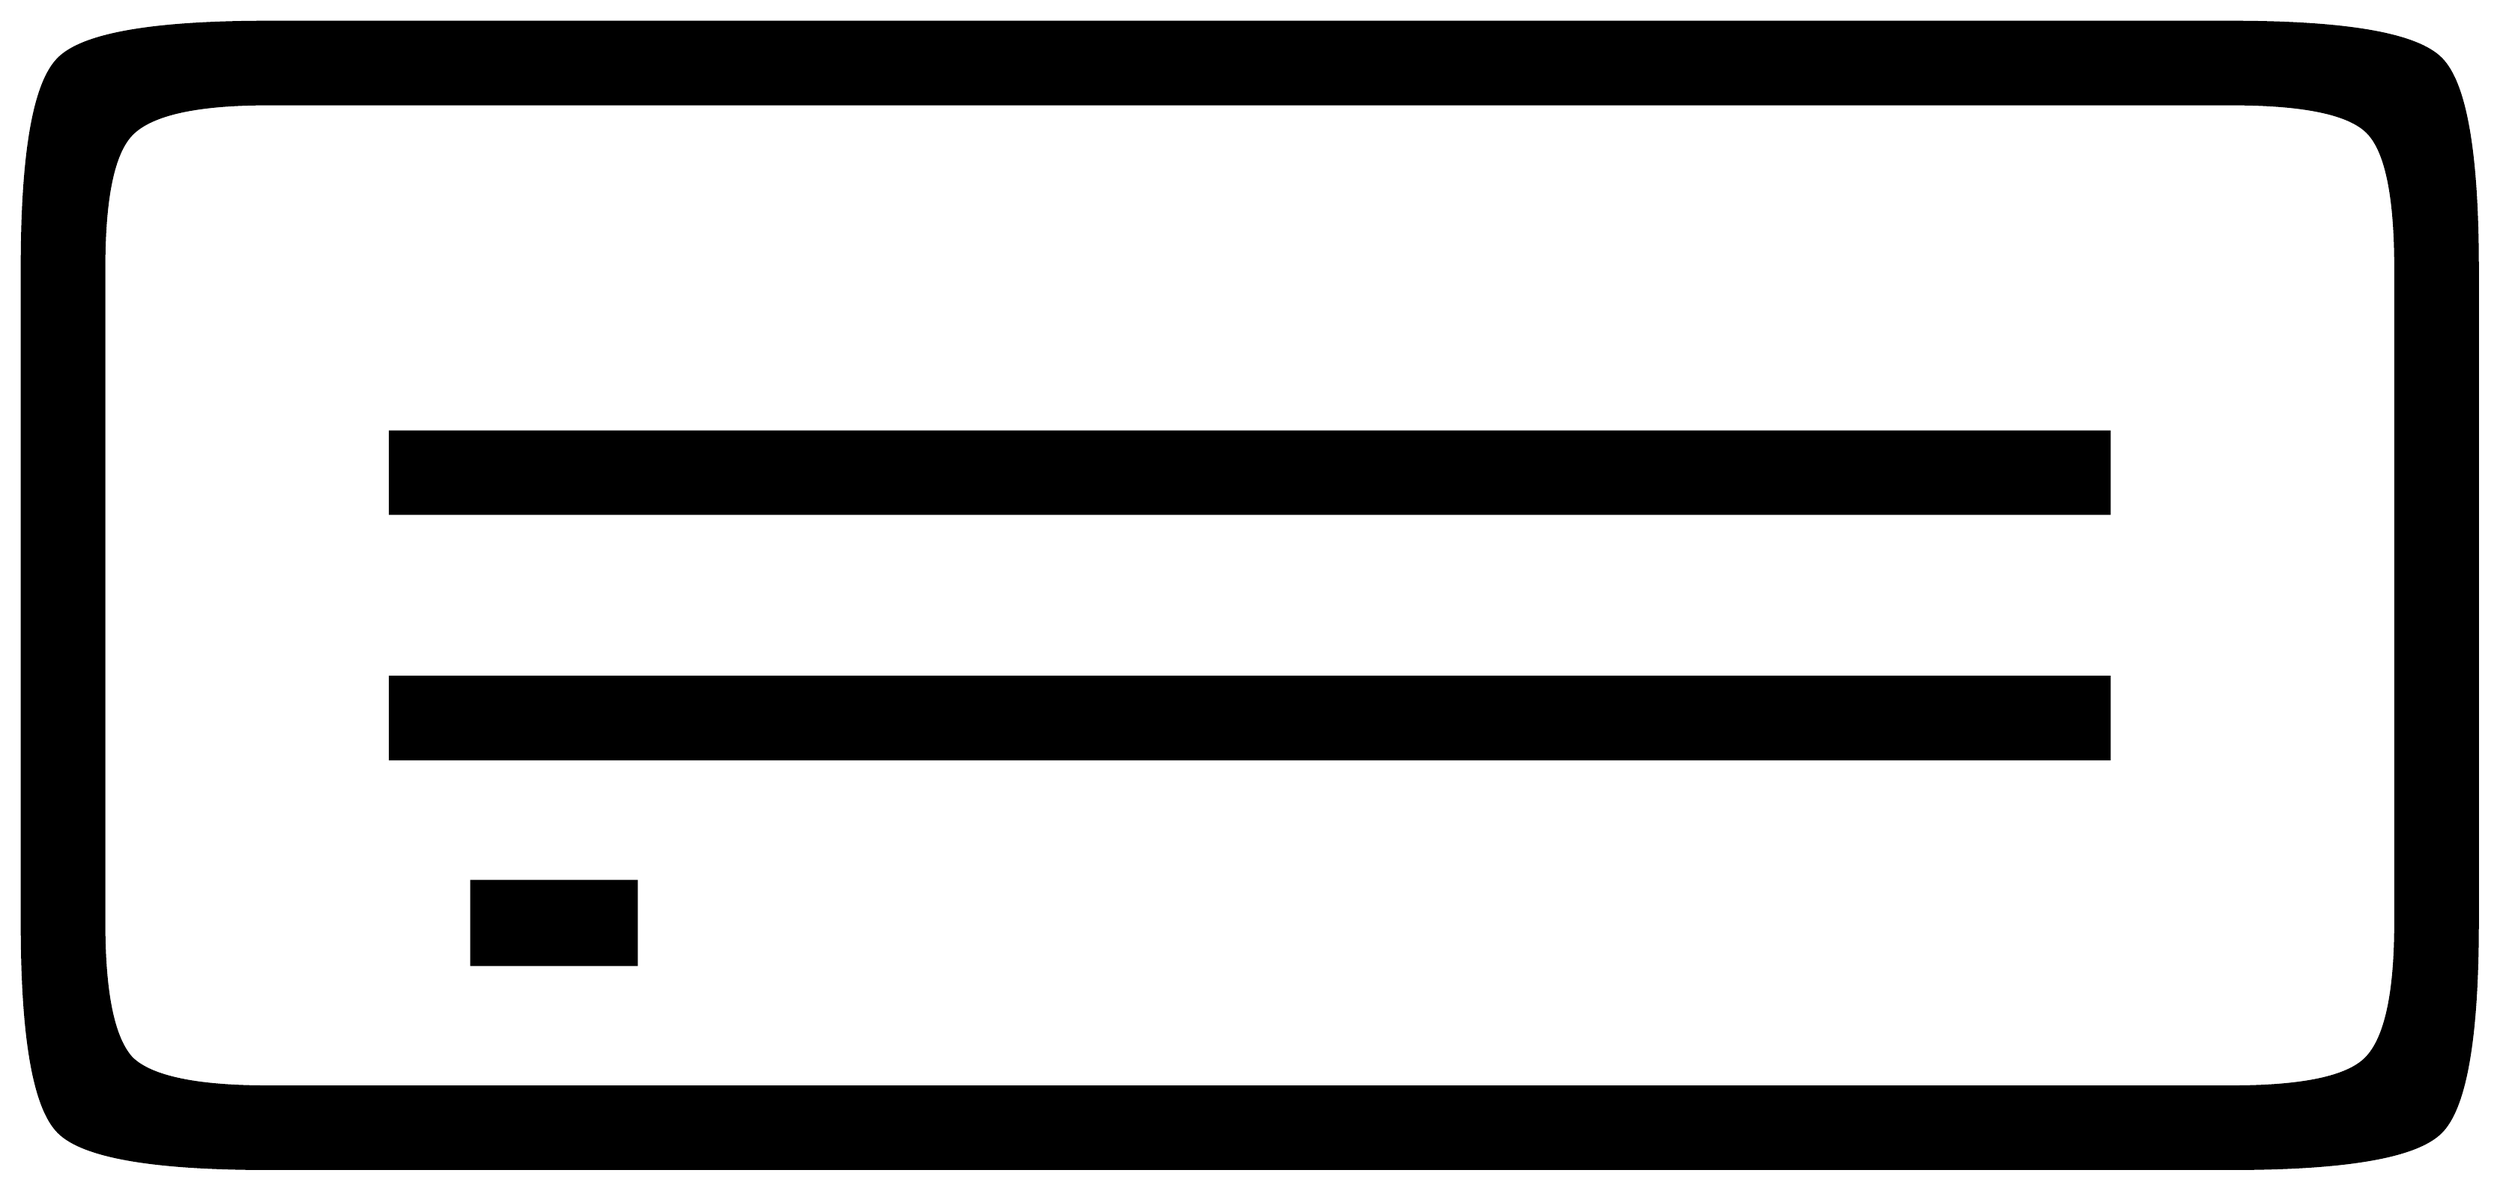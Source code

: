 


\begin{tikzpicture}[y=0.80pt, x=0.80pt, yscale=-1.0, xscale=1.0, inner sep=0pt, outer sep=0pt]
\begin{scope}[shift={(100.0,1469.0)},nonzero rule]
  \path[draw=.,fill=.,line width=1.600pt] (1653.0,-148.0) ..
    controls (1653.0,-78.667) and (1645.667,-36.667) .. (1631.0,-22.0)
    .. controls (1616.333,-7.333) and (1574.333,-0.0) .. (1505.0,0.0)
    -- (321.0,0.0) .. controls (251.667,0.0) and (209.667,-7.333) ..
    (195.0,-22.0) .. controls (180.333,-36.667) and (173.0,-78.667) ..
    (173.0,-148.0) -- (173.0,-543.0) .. controls (173.0,-612.333)
    and (180.333,-654.333) .. (195.0,-669.0) .. controls
    (209.667,-683.667) and (251.667,-691.0) .. (321.0,-691.0) --
    (1505.0,-691.0) .. controls (1574.333,-691.0) and
    (1616.333,-683.667) .. (1631.0,-669.0) .. controls
    (1645.667,-654.333) and (1653.0,-612.333) .. (1653.0,-543.0) --
    (1653.0,-148.0) -- cycle(1604.0,-148.0) -- (1604.0,-543.0)
    .. controls (1604.0,-586.333) and (1598.333,-613.667) ..
    (1587.0,-625.0) .. controls (1575.667,-636.333) and
    (1548.333,-642.0) .. (1505.0,-642.0) -- (321.0,-642.0) ..
    controls (278.333,-642.0) and (251.0,-636.0) .. (239.0,-624.0)
    .. controls (227.667,-612.667) and (222.0,-585.667) ..
    (222.0,-543.0) -- (222.0,-148.0) .. controls (222.0,-105.333)
    and (227.667,-78.0) .. (239.0,-66.0) .. controls (251.0,-54.667)
    and (278.333,-49.0) .. (321.0,-49.0) -- (1505.0,-49.0) ..
    controls (1547.667,-49.0) and (1574.667,-54.667) .. (1586.0,-66.0)
    .. controls (1598.0,-78.0) and (1604.0,-105.333) ..
    (1604.0,-148.0) -- cycle(1431.0,-395.0) -- (395.0,-395.0) --
    (395.0,-444.0) -- (1431.0,-444.0) -- (1431.0,-395.0) --
    cycle(1431.0,-247.0) -- (395.0,-247.0) -- (395.0,-296.0) --
    (1431.0,-296.0) -- (1431.0,-247.0) -- cycle(543.0,-123.0) --
    (444.0,-123.0) -- (444.0,-173.0) -- (543.0,-173.0) --
    (543.0,-123.0) -- cycle;
\end{scope}

\end{tikzpicture}


